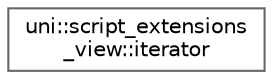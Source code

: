digraph "类继承关系图"
{
 // LATEX_PDF_SIZE
  bgcolor="transparent";
  edge [fontname=Helvetica,fontsize=10,labelfontname=Helvetica,labelfontsize=10];
  node [fontname=Helvetica,fontsize=10,shape=box,height=0.2,width=0.4];
  rankdir="LR";
  Node0 [id="Node000000",label="uni::script_extensions\l_view::iterator",height=0.2,width=0.4,color="grey40", fillcolor="white", style="filled",URL="$structuni_1_1script__extensions__view_1_1iterator.html",tooltip=" "];
}
